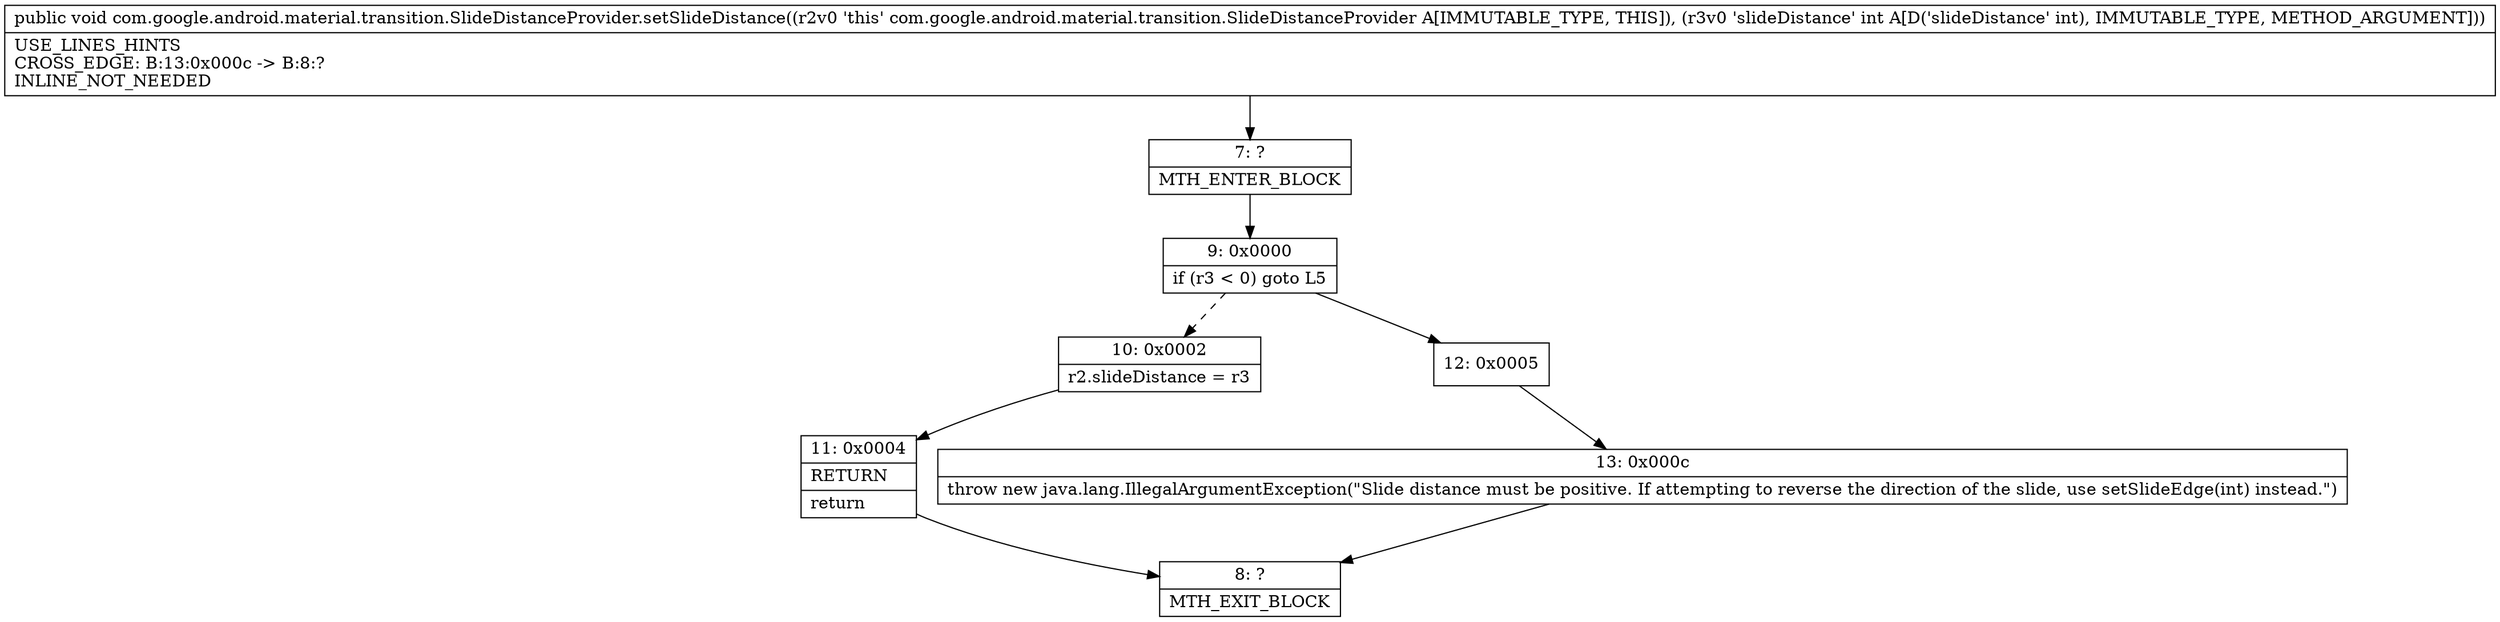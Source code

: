 digraph "CFG forcom.google.android.material.transition.SlideDistanceProvider.setSlideDistance(I)V" {
Node_7 [shape=record,label="{7\:\ ?|MTH_ENTER_BLOCK\l}"];
Node_9 [shape=record,label="{9\:\ 0x0000|if (r3 \< 0) goto L5\l}"];
Node_10 [shape=record,label="{10\:\ 0x0002|r2.slideDistance = r3\l}"];
Node_11 [shape=record,label="{11\:\ 0x0004|RETURN\l|return\l}"];
Node_8 [shape=record,label="{8\:\ ?|MTH_EXIT_BLOCK\l}"];
Node_12 [shape=record,label="{12\:\ 0x0005}"];
Node_13 [shape=record,label="{13\:\ 0x000c|throw new java.lang.IllegalArgumentException(\"Slide distance must be positive. If attempting to reverse the direction of the slide, use setSlideEdge(int) instead.\")\l}"];
MethodNode[shape=record,label="{public void com.google.android.material.transition.SlideDistanceProvider.setSlideDistance((r2v0 'this' com.google.android.material.transition.SlideDistanceProvider A[IMMUTABLE_TYPE, THIS]), (r3v0 'slideDistance' int A[D('slideDistance' int), IMMUTABLE_TYPE, METHOD_ARGUMENT]))  | USE_LINES_HINTS\lCROSS_EDGE: B:13:0x000c \-\> B:8:?\lINLINE_NOT_NEEDED\l}"];
MethodNode -> Node_7;Node_7 -> Node_9;
Node_9 -> Node_10[style=dashed];
Node_9 -> Node_12;
Node_10 -> Node_11;
Node_11 -> Node_8;
Node_12 -> Node_13;
Node_13 -> Node_8;
}

